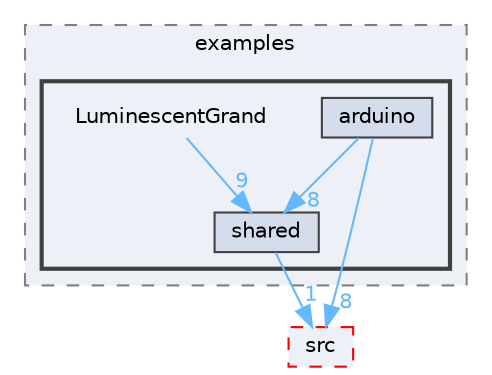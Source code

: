 digraph "FastLED/FastLED/examples/LuminescentGrand"
{
 // LATEX_PDF_SIZE
  bgcolor="transparent";
  edge [fontname=Helvetica,fontsize=10,labelfontname=Helvetica,labelfontsize=10];
  node [fontname=Helvetica,fontsize=10,shape=box,height=0.2,width=0.4];
  compound=true
  subgraph clusterdir_999a185a1a47b3a763bb04a7a263eb0d {
    graph [ bgcolor="#edf0f7", pencolor="grey50", label="examples", fontname=Helvetica,fontsize=10 style="filled,dashed", URL="dir_999a185a1a47b3a763bb04a7a263eb0d.html",tooltip=""]
  subgraph clusterdir_ac63e9a05d41470e9169a0e40ebfa73d {
    graph [ bgcolor="#edf0f7", pencolor="grey25", label="", fontname=Helvetica,fontsize=10 style="filled,bold", URL="dir_ac63e9a05d41470e9169a0e40ebfa73d.html",tooltip=""]
    dir_ac63e9a05d41470e9169a0e40ebfa73d [shape=plaintext, label="LuminescentGrand"];
  dir_582a7a524a0e0419da4771a024b421af [label="arduino", fillcolor="#d5ddec", color="grey25", style="filled", URL="dir_582a7a524a0e0419da4771a024b421af.html",tooltip=""];
  dir_65141e71d11ba560a8828e9c9ac20428 [label="shared", fillcolor="#d5ddec", color="grey25", style="filled", URL="dir_65141e71d11ba560a8828e9c9ac20428.html",tooltip=""];
  }
  }
  dir_e6a3de723047763e6a27a3cab040759e [label="src", fillcolor="#edf0f7", color="red", style="filled,dashed", URL="dir_e6a3de723047763e6a27a3cab040759e.html",tooltip=""];
  dir_ac63e9a05d41470e9169a0e40ebfa73d->dir_65141e71d11ba560a8828e9c9ac20428 [headlabel="9", labeldistance=1.5 headhref="dir_000049_000073.html" href="dir_000049_000073.html" color="steelblue1" fontcolor="steelblue1"];
  dir_582a7a524a0e0419da4771a024b421af->dir_65141e71d11ba560a8828e9c9ac20428 [headlabel="8", labeldistance=1.5 headhref="dir_000006_000073.html" href="dir_000006_000073.html" color="steelblue1" fontcolor="steelblue1"];
  dir_582a7a524a0e0419da4771a024b421af->dir_e6a3de723047763e6a27a3cab040759e [headlabel="8", labeldistance=1.5 headhref="dir_000006_000075.html" href="dir_000006_000075.html" color="steelblue1" fontcolor="steelblue1"];
  dir_65141e71d11ba560a8828e9c9ac20428->dir_e6a3de723047763e6a27a3cab040759e [headlabel="1", labeldistance=1.5 headhref="dir_000073_000075.html" href="dir_000073_000075.html" color="steelblue1" fontcolor="steelblue1"];
}
